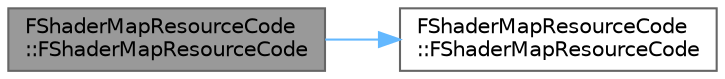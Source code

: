 digraph "FShaderMapResourceCode::FShaderMapResourceCode"
{
 // INTERACTIVE_SVG=YES
 // LATEX_PDF_SIZE
  bgcolor="transparent";
  edge [fontname=Helvetica,fontsize=10,labelfontname=Helvetica,labelfontsize=10];
  node [fontname=Helvetica,fontsize=10,shape=box,height=0.2,width=0.4];
  rankdir="LR";
  Node1 [id="Node000001",label="FShaderMapResourceCode\l::FShaderMapResourceCode",height=0.2,width=0.4,color="gray40", fillcolor="grey60", style="filled", fontcolor="black",tooltip=" "];
  Node1 -> Node2 [id="edge1_Node000001_Node000002",color="steelblue1",style="solid",tooltip=" "];
  Node2 [id="Node000002",label="FShaderMapResourceCode\l::FShaderMapResourceCode",height=0.2,width=0.4,color="grey40", fillcolor="white", style="filled",URL="$dd/d71/classFShaderMapResourceCode.html#a39ef26f9224d150952e983bba7cb33fd",tooltip=" "];
}
